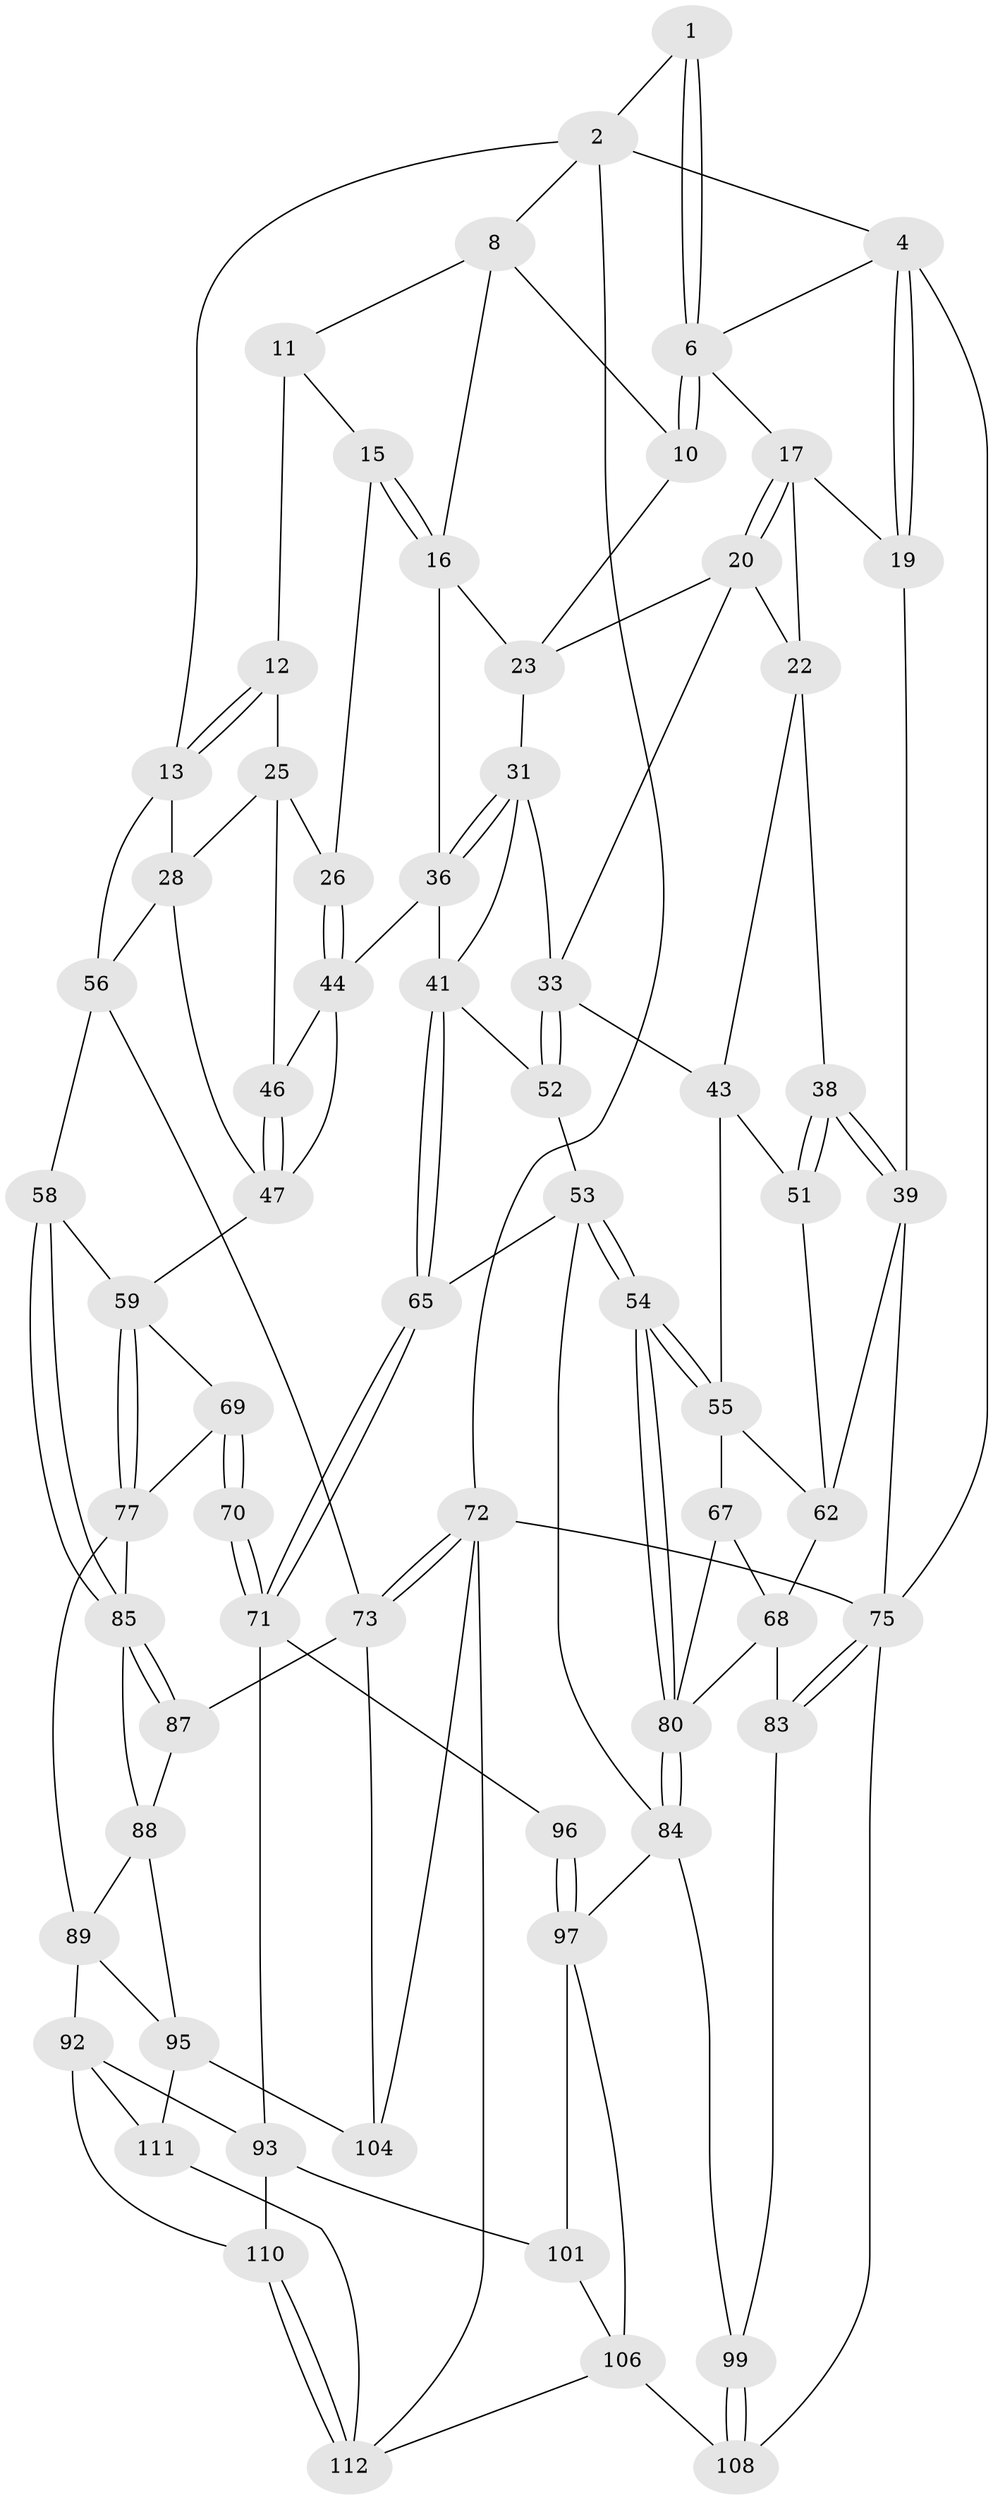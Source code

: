// Generated by graph-tools (version 1.1) at 2025/52/02/27/25 19:52:36]
// undirected, 68 vertices, 151 edges
graph export_dot {
graph [start="1"]
  node [color=gray90,style=filled];
  1 [pos="+0.5502243414298658+0"];
  2 [pos="+0.6575967319632742+0",super="+3"];
  4 [pos="+0+0",super="+5"];
  6 [pos="+0.46716708889966235+0.0733645123318849",super="+7"];
  8 [pos="+0.7383540377735843+0.028802846483556813",super="+9"];
  10 [pos="+0.4679214550942569+0.0919046481075252"];
  11 [pos="+0.7448018000144698+0.032637525645702166",super="+14"];
  12 [pos="+0.9011272060927275+0.1053858988511409",super="+24"];
  13 [pos="+1+0.08129532202122089",super="+27"];
  15 [pos="+0.7314890000290878+0.237470500727608"];
  16 [pos="+0.6820270327051076+0.2285196844766152",super="+35"];
  17 [pos="+0.2121103075451919+0.0806451448996628",super="+18"];
  19 [pos="+0+0.09687927068137837"];
  20 [pos="+0.22423745527262745+0.1440939927995133",super="+21"];
  22 [pos="+0.10821613982017626+0.22468936175610985",super="+37"];
  23 [pos="+0.451073735672624+0.14425339979835067",super="+30"];
  25 [pos="+0.8859575826169368+0.27690690906938376",super="+29"];
  26 [pos="+0.7808749836577703+0.275236624866244"];
  28 [pos="+0.9958619947348698+0.3016426476204856",super="+49"];
  31 [pos="+0.4483508264870272+0.15993090879703062",super="+32"];
  33 [pos="+0.3260654411108052+0.305899928211307",super="+34"];
  36 [pos="+0.6426981688302216+0.29727456395577156",super="+40"];
  38 [pos="+0+0.30896856306863757"];
  39 [pos="+0+0.30535360345564",super="+64"];
  41 [pos="+0.6067752599456491+0.4106385475385962",super="+42"];
  43 [pos="+0.22785515499156855+0.3251093836139677",super="+50"];
  44 [pos="+0.7983282328189143+0.3379688668050405",super="+45"];
  46 [pos="+0.8304583214526108+0.34833898516522627"];
  47 [pos="+0.8469295600415042+0.4356965392549781",super="+48"];
  51 [pos="+0.009306411657641619+0.38835150419304154"];
  52 [pos="+0.397943660735853+0.41678423123207403"];
  53 [pos="+0.3917869346054686+0.42894821348090556",super="+66"];
  54 [pos="+0.23252558177336852+0.5602934008207571"];
  55 [pos="+0.2040967391981399+0.5405885802680072",super="+61"];
  56 [pos="+1+0.4856504905208893",super="+57"];
  58 [pos="+0.9614441672764652+0.5650322202450777"];
  59 [pos="+0.8363913723675381+0.5533089150934078",super="+60"];
  62 [pos="+0.082651396831733+0.4728110178388042",super="+63"];
  65 [pos="+0.5798887014723351+0.6460123572825216"];
  67 [pos="+0.15572399091059683+0.5429081551309181"];
  68 [pos="+0.04863998532798065+0.5989353339888371",super="+82"];
  69 [pos="+0.7653081117486124+0.573773248079476",super="+79"];
  70 [pos="+0.5805841312393322+0.6460864723913808"];
  71 [pos="+0.5799096006389782+0.6460766969849066",super="+94"];
  72 [pos="+1+1",super="+113"];
  73 [pos="+1+0.8637594426812792",super="+74"];
  75 [pos="+0+0.7881479869093392",super="+76"];
  77 [pos="+0.8362879170031733+0.5856263545345348",super="+78"];
  80 [pos="+0.25618079071100647+0.6567254624383985",super="+81"];
  83 [pos="+0+0.7673604337268524"];
  84 [pos="+0.27490972632745897+0.6946791080442153",super="+98"];
  85 [pos="+0.9422264224023367+0.6676925452798813",super="+86"];
  87 [pos="+0.9473160441716447+0.7232858590413784"];
  88 [pos="+0.8428149954152729+0.6421573952035087",super="+90"];
  89 [pos="+0.753966683929531+0.6978131612138251",super="+91"];
  92 [pos="+0.7638440831206026+0.8100328289750615",super="+109"];
  93 [pos="+0.5871969126511764+0.7741645697514058",super="+102"];
  95 [pos="+0.8248085406237974+0.8049342530746747",super="+105"];
  96 [pos="+0.4650271748006582+0.726472065006317"];
  97 [pos="+0.3048005657039662+0.7270254593735496",super="+100"];
  99 [pos="+0.21039355008471736+0.8035868457597583"];
  101 [pos="+0.4561225793578996+0.7752261703765406",super="+103"];
  104 [pos="+0.914845640711309+0.891434912682694"];
  106 [pos="+0.4233260208344078+0.8882178200086869",super="+107"];
  108 [pos="+0.2529753989557678+1"];
  110 [pos="+0.5897338190969456+0.9035301274781943"];
  111 [pos="+0.7696876797939723+1"];
  112 [pos="+0.4966948342045961+1",super="+114"];
  1 -- 2;
  1 -- 6;
  1 -- 6;
  2 -- 8;
  2 -- 72;
  2 -- 4;
  2 -- 13;
  4 -- 19;
  4 -- 19;
  4 -- 75;
  4 -- 6;
  6 -- 10;
  6 -- 10;
  6 -- 17;
  8 -- 11;
  8 -- 16;
  8 -- 10;
  10 -- 23;
  11 -- 12 [weight=2];
  11 -- 15;
  12 -- 13;
  12 -- 13;
  12 -- 25;
  13 -- 56;
  13 -- 28;
  15 -- 16;
  15 -- 16;
  15 -- 26;
  16 -- 36;
  16 -- 23;
  17 -- 20;
  17 -- 20;
  17 -- 19;
  17 -- 22;
  19 -- 39;
  20 -- 23;
  20 -- 22;
  20 -- 33;
  22 -- 38;
  22 -- 43;
  23 -- 31;
  25 -- 26;
  25 -- 28;
  25 -- 46;
  26 -- 44;
  26 -- 44;
  28 -- 47;
  28 -- 56;
  31 -- 36;
  31 -- 36;
  31 -- 33;
  31 -- 41;
  33 -- 52;
  33 -- 52;
  33 -- 43;
  36 -- 41;
  36 -- 44;
  38 -- 39;
  38 -- 39;
  38 -- 51;
  38 -- 51;
  39 -- 75;
  39 -- 62;
  41 -- 65;
  41 -- 65;
  41 -- 52;
  43 -- 51;
  43 -- 55;
  44 -- 46;
  44 -- 47;
  46 -- 47;
  46 -- 47;
  47 -- 59;
  51 -- 62;
  52 -- 53;
  53 -- 54;
  53 -- 54;
  53 -- 65;
  53 -- 84;
  54 -- 55;
  54 -- 55;
  54 -- 80;
  54 -- 80;
  55 -- 67;
  55 -- 62;
  56 -- 73;
  56 -- 58;
  58 -- 59;
  58 -- 85;
  58 -- 85;
  59 -- 77;
  59 -- 77;
  59 -- 69;
  62 -- 68;
  65 -- 71;
  65 -- 71;
  67 -- 68;
  67 -- 80;
  68 -- 80;
  68 -- 83;
  69 -- 70 [weight=2];
  69 -- 70;
  69 -- 77;
  70 -- 71;
  70 -- 71;
  71 -- 96;
  71 -- 93;
  72 -- 73;
  72 -- 73;
  72 -- 75;
  72 -- 104;
  72 -- 112;
  73 -- 104;
  73 -- 87;
  75 -- 83;
  75 -- 83;
  75 -- 108;
  77 -- 89;
  77 -- 85;
  80 -- 84;
  80 -- 84;
  83 -- 99;
  84 -- 97;
  84 -- 99;
  85 -- 87;
  85 -- 87;
  85 -- 88;
  87 -- 88;
  88 -- 89;
  88 -- 95;
  89 -- 92;
  89 -- 95;
  92 -- 93;
  92 -- 110;
  92 -- 111;
  93 -- 110;
  93 -- 101;
  95 -- 104;
  95 -- 111;
  96 -- 97;
  96 -- 97;
  97 -- 106;
  97 -- 101;
  99 -- 108;
  99 -- 108;
  101 -- 106;
  106 -- 112;
  106 -- 108;
  110 -- 112;
  110 -- 112;
  111 -- 112;
}
